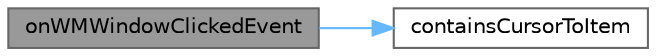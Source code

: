 digraph "onWMWindowClickedEvent"
{
 // LATEX_PDF_SIZE
  bgcolor="transparent";
  edge [fontname=Helvetica,fontsize=10,labelfontname=Helvetica,labelfontsize=10];
  node [fontname=Helvetica,fontsize=10,shape=box,height=0.2,width=0.4];
  rankdir="LR";
  Node1 [id="Node000001",label="onWMWindowClickedEvent",height=0.2,width=0.4,color="gray40", fillcolor="grey60", style="filled", fontcolor="black",tooltip=" "];
  Node1 -> Node2 [id="edge1_Node000001_Node000002",color="steelblue1",style="solid",tooltip=" "];
  Node2 [id="Node000002",label="containsCursorToItem",height=0.2,width=0.4,color="grey40", fillcolor="white", style="filled",URL="$class_ela_line_edit_private.html#a7493212f486e2bde81d9f172374c8f48",tooltip=" "];
}
